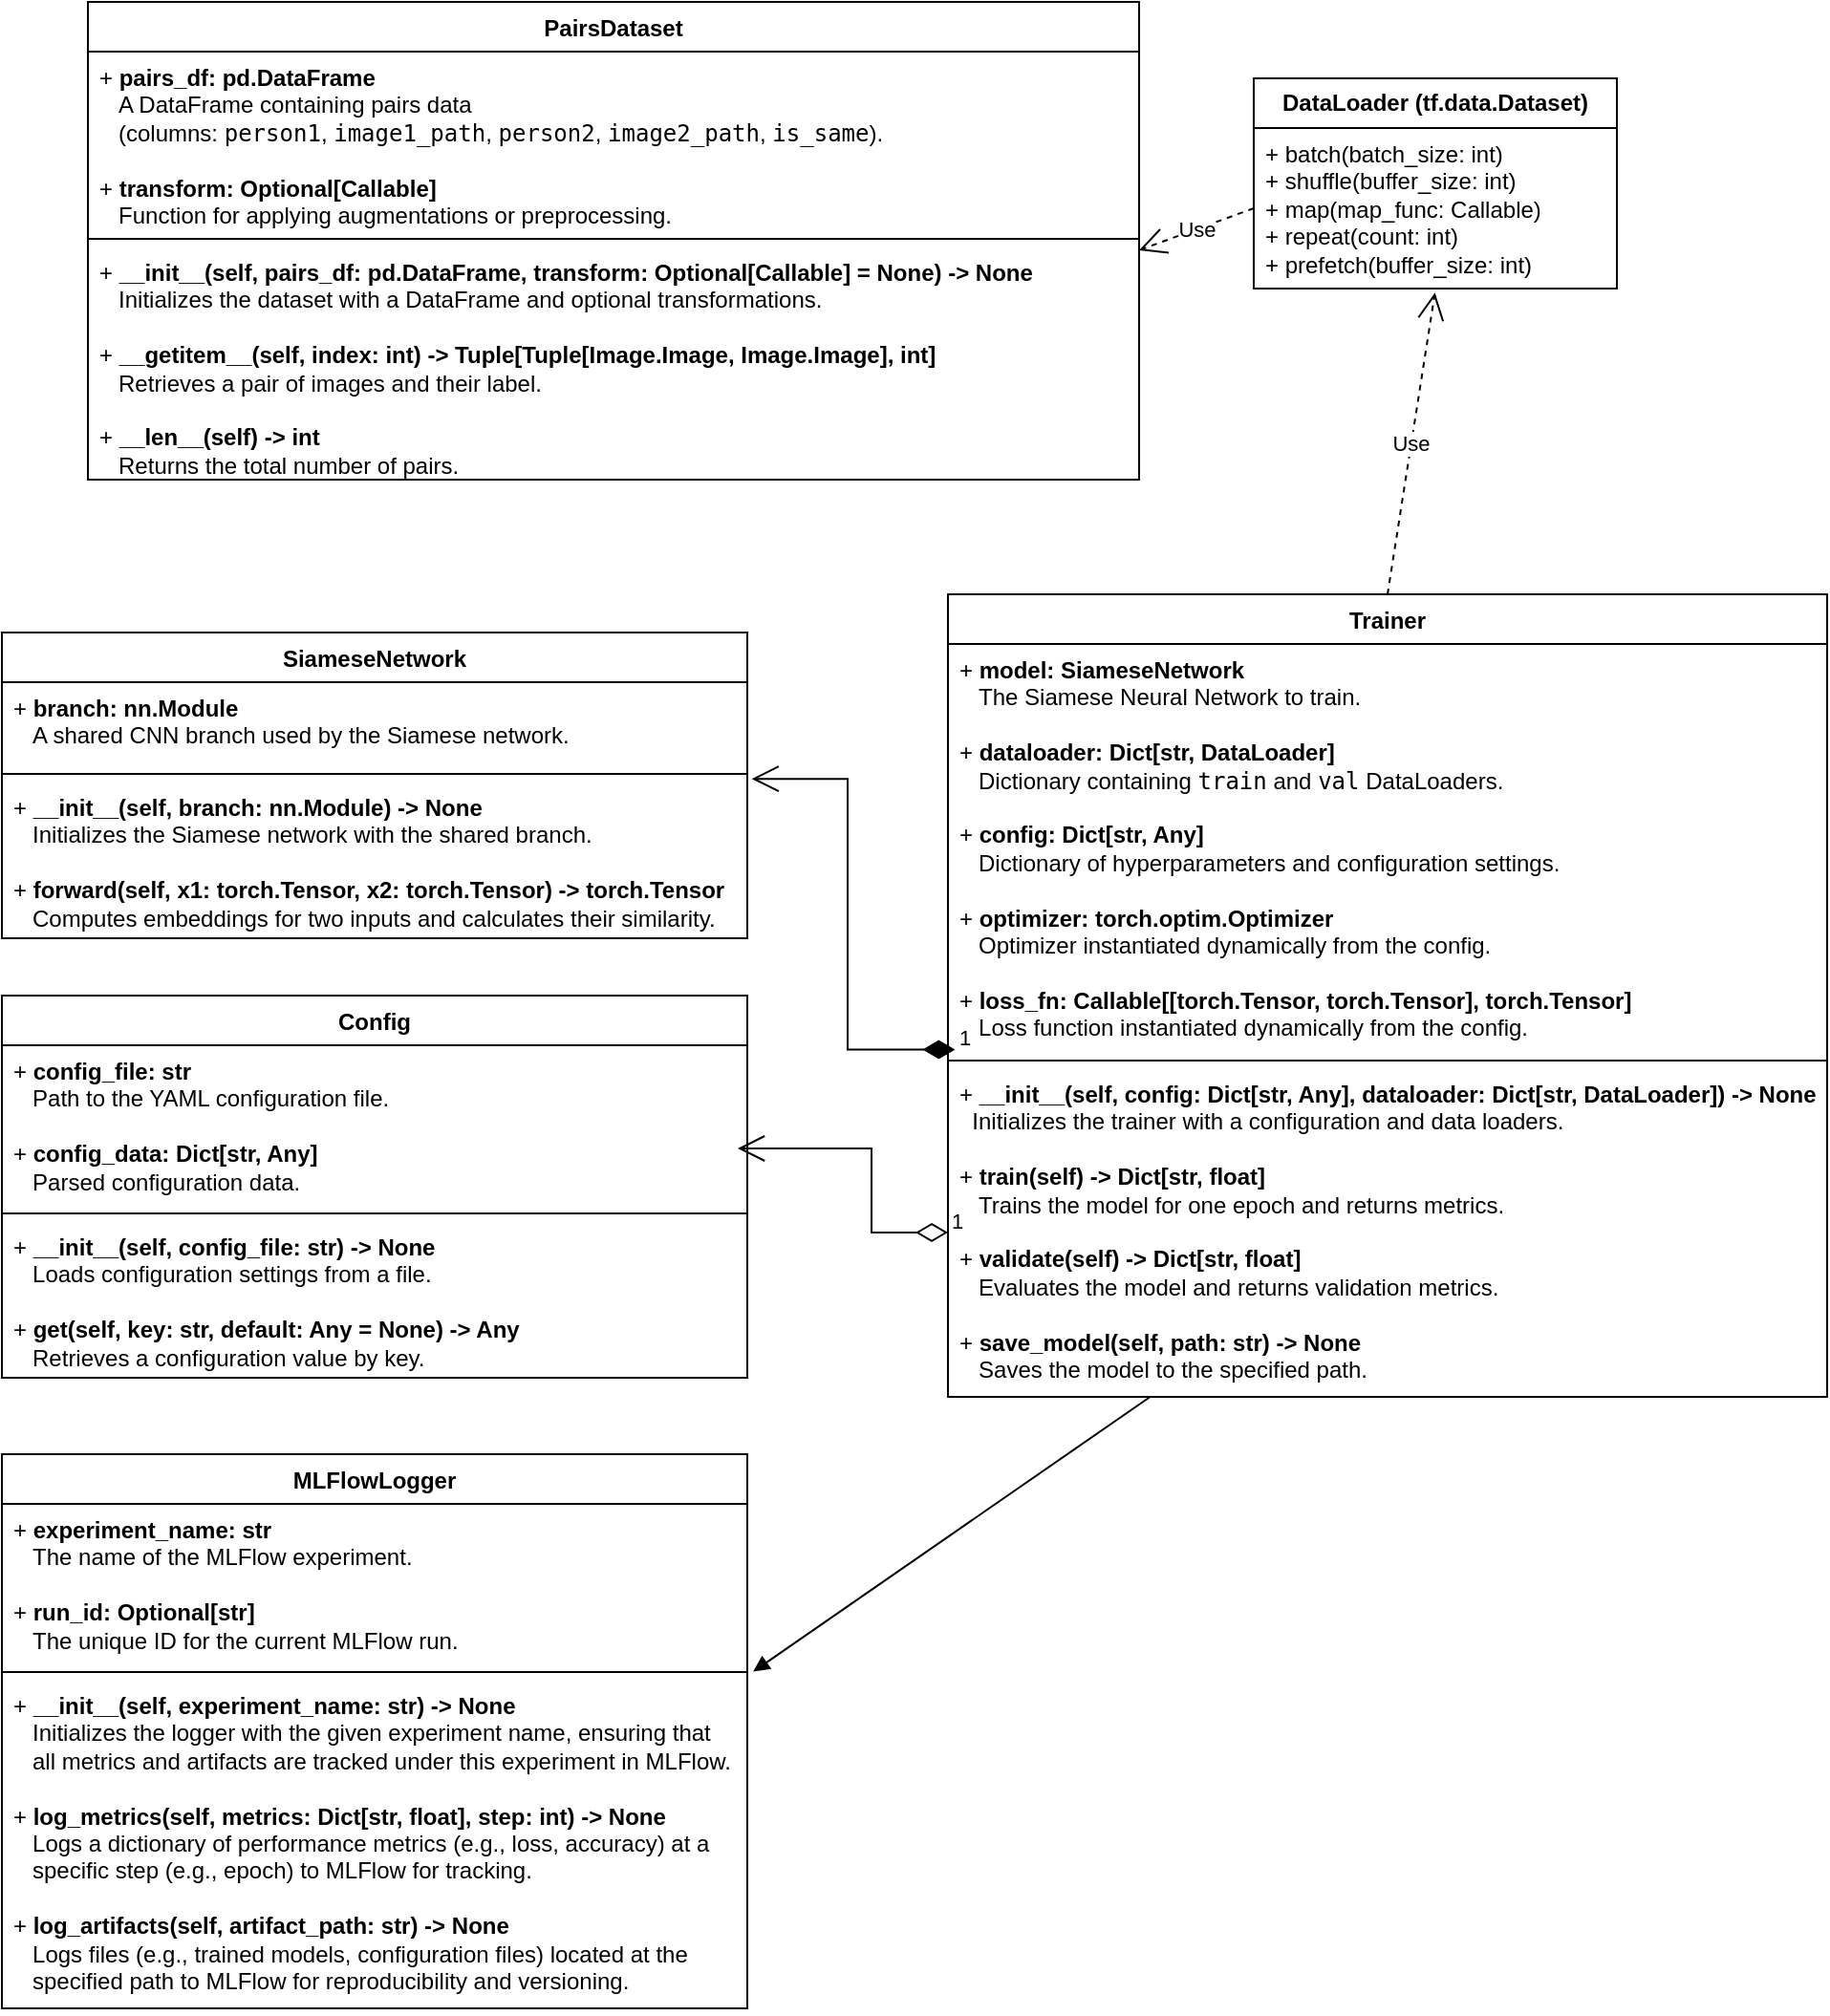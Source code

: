 <mxfile version="26.0.4">
  <diagram name="Page-1" id="3_LLqjhlE0GPnSKqpK7A">
    <mxGraphModel dx="1036" dy="614" grid="1" gridSize="10" guides="1" tooltips="1" connect="1" arrows="1" fold="1" page="1" pageScale="1" pageWidth="850" pageHeight="1100" math="0" shadow="0">
      <root>
        <mxCell id="0" />
        <mxCell id="1" parent="0" />
        <mxCell id="vbSIV7VOyA1oXSuA4t7l-36" value="" style="edgeStyle=orthogonalEdgeStyle;rounded=0;orthogonalLoop=1;jettySize=auto;html=1;strokeColor=none;" edge="1" parent="1" source="vbSIV7VOyA1oXSuA4t7l-3" target="vbSIV7VOyA1oXSuA4t7l-34">
          <mxGeometry relative="1" as="geometry" />
        </mxCell>
        <mxCell id="vbSIV7VOyA1oXSuA4t7l-3" value="PairsDataset" style="swimlane;fontStyle=1;align=center;verticalAlign=top;childLayout=stackLayout;horizontal=1;startSize=26;horizontalStack=0;resizeParent=1;resizeParentMax=0;resizeLast=0;collapsible=1;marginBottom=0;whiteSpace=wrap;html=1;" vertex="1" parent="1">
          <mxGeometry x="80" y="30" width="550" height="250" as="geometry" />
        </mxCell>
        <mxCell id="vbSIV7VOyA1oXSuA4t7l-4" value="+ &lt;b&gt;pairs_df: pd.DataFrame&lt;/b&gt;&lt;br&gt;&amp;nbsp; &amp;nbsp;A DataFrame containing pairs data&amp;nbsp;&lt;div&gt;&amp;nbsp; &amp;nbsp;(columns: &lt;code&gt;person1&lt;/code&gt;, &lt;code&gt;image1_path&lt;/code&gt;, &lt;code&gt;person2&lt;/code&gt;, &lt;code&gt;image2_path&lt;/code&gt;, &lt;code&gt;is_same&lt;/code&gt;).&lt;div&gt;&lt;br&gt;&lt;/div&gt;&lt;div&gt;+&amp;nbsp;&lt;b&gt;transform: Optional[Callable]&lt;/b&gt;&lt;/div&gt;&lt;div&gt;&lt;b&gt;&amp;nbsp; &amp;nbsp;&lt;/b&gt;&lt;span style=&quot;background-color: transparent; color: light-dark(rgb(0, 0, 0), rgb(255, 255, 255));&quot;&gt;Function for applying augmentations or preprocessing.&lt;/span&gt;&lt;/div&gt;&lt;/div&gt;" style="text;strokeColor=none;fillColor=none;align=left;verticalAlign=top;spacingLeft=4;spacingRight=4;overflow=hidden;rotatable=0;points=[[0,0.5],[1,0.5]];portConstraint=eastwest;whiteSpace=wrap;html=1;" vertex="1" parent="vbSIV7VOyA1oXSuA4t7l-3">
          <mxGeometry y="26" width="550" height="94" as="geometry" />
        </mxCell>
        <mxCell id="vbSIV7VOyA1oXSuA4t7l-5" value="" style="line;strokeWidth=1;fillColor=none;align=left;verticalAlign=middle;spacingTop=-1;spacingLeft=3;spacingRight=3;rotatable=0;labelPosition=right;points=[];portConstraint=eastwest;strokeColor=inherit;" vertex="1" parent="vbSIV7VOyA1oXSuA4t7l-3">
          <mxGeometry y="120" width="550" height="8" as="geometry" />
        </mxCell>
        <mxCell id="vbSIV7VOyA1oXSuA4t7l-6" value="+ &lt;b&gt;__init__(self, pairs_df: pd.DataFrame, transform: Optional[Callable] = None) -&amp;gt; None&lt;/b&gt;&lt;div&gt;&amp;nbsp; &amp;nbsp;&lt;span style=&quot;background-color: transparent; color: light-dark(rgb(0, 0, 0), rgb(255, 255, 255));&quot;&gt;Initializes the dataset with a DataFrame and optional transformations.&lt;/span&gt;&lt;/div&gt;&lt;div&gt;&lt;span style=&quot;background-color: transparent; color: light-dark(rgb(0, 0, 0), rgb(255, 255, 255));&quot;&gt;&lt;br&gt;&lt;/span&gt;&lt;/div&gt;&lt;div&gt;&lt;span style=&quot;background-color: transparent; color: light-dark(rgb(0, 0, 0), rgb(255, 255, 255));&quot;&gt;+&amp;nbsp;&lt;/span&gt;&lt;span style=&quot;background-color: transparent; color: light-dark(rgb(0, 0, 0), rgb(255, 255, 255));&quot;&gt;&lt;b&gt;__getitem__(self, index: int) -&amp;gt; Tuple[Tuple[Image.Image, Image.Image], int]&lt;/b&gt;&lt;/span&gt;&lt;/div&gt;&lt;div&gt;&lt;span style=&quot;background-color: transparent; color: light-dark(rgb(0, 0, 0), rgb(255, 255, 255));&quot;&gt;&lt;b&gt;&amp;nbsp; &amp;nbsp;&lt;/b&gt;&lt;/span&gt;&lt;span style=&quot;background-color: transparent; color: light-dark(rgb(0, 0, 0), rgb(255, 255, 255));&quot;&gt;Retrieves a pair of images and their label.&lt;/span&gt;&lt;/div&gt;&lt;div&gt;&lt;span style=&quot;background-color: transparent; color: light-dark(rgb(0, 0, 0), rgb(255, 255, 255));&quot;&gt;&lt;br&gt;&lt;/span&gt;&lt;/div&gt;&lt;div&gt;&lt;span style=&quot;background-color: transparent; color: light-dark(rgb(0, 0, 0), rgb(255, 255, 255));&quot;&gt;+&amp;nbsp;&lt;/span&gt;&lt;span style=&quot;background-color: transparent; color: light-dark(rgb(0, 0, 0), rgb(255, 255, 255));&quot;&gt;&lt;b&gt;__len__(self) -&amp;gt; int&lt;/b&gt;&lt;/span&gt;&lt;/div&gt;&lt;div&gt;&lt;span style=&quot;background-color: transparent; color: light-dark(rgb(0, 0, 0), rgb(255, 255, 255));&quot;&gt;&lt;b&gt;&amp;nbsp; &amp;nbsp;&lt;/b&gt;&lt;/span&gt;&lt;span style=&quot;background-color: transparent; color: light-dark(rgb(0, 0, 0), rgb(255, 255, 255));&quot;&gt;Returns the total number of pairs.&lt;/span&gt;&lt;/div&gt;" style="text;strokeColor=none;fillColor=none;align=left;verticalAlign=top;spacingLeft=4;spacingRight=4;overflow=hidden;rotatable=0;points=[[0,0.5],[1,0.5]];portConstraint=eastwest;whiteSpace=wrap;html=1;" vertex="1" parent="vbSIV7VOyA1oXSuA4t7l-3">
          <mxGeometry y="128" width="550" height="122" as="geometry" />
        </mxCell>
        <mxCell id="vbSIV7VOyA1oXSuA4t7l-16" value="SiameseNetwork" style="swimlane;fontStyle=1;align=center;verticalAlign=top;childLayout=stackLayout;horizontal=1;startSize=26;horizontalStack=0;resizeParent=1;resizeParentMax=0;resizeLast=0;collapsible=1;marginBottom=0;whiteSpace=wrap;html=1;" vertex="1" parent="1">
          <mxGeometry x="35" y="360" width="390" height="160" as="geometry" />
        </mxCell>
        <mxCell id="vbSIV7VOyA1oXSuA4t7l-17" value="+ &lt;b&gt;branch: nn.Module&lt;/b&gt;&lt;div&gt;&lt;b&gt;&amp;nbsp; &amp;nbsp;&lt;/b&gt;&lt;span style=&quot;background-color: transparent; color: light-dark(rgb(0, 0, 0), rgb(255, 255, 255));&quot;&gt;A shared CNN branch used by the Siamese network.&lt;/span&gt;&lt;/div&gt;" style="text;strokeColor=none;fillColor=none;align=left;verticalAlign=top;spacingLeft=4;spacingRight=4;overflow=hidden;rotatable=0;points=[[0,0.5],[1,0.5]];portConstraint=eastwest;whiteSpace=wrap;html=1;" vertex="1" parent="vbSIV7VOyA1oXSuA4t7l-16">
          <mxGeometry y="26" width="390" height="44" as="geometry" />
        </mxCell>
        <mxCell id="vbSIV7VOyA1oXSuA4t7l-18" value="" style="line;strokeWidth=1;fillColor=none;align=left;verticalAlign=middle;spacingTop=-1;spacingLeft=3;spacingRight=3;rotatable=0;labelPosition=right;points=[];portConstraint=eastwest;strokeColor=inherit;" vertex="1" parent="vbSIV7VOyA1oXSuA4t7l-16">
          <mxGeometry y="70" width="390" height="8" as="geometry" />
        </mxCell>
        <mxCell id="vbSIV7VOyA1oXSuA4t7l-19" value="+&amp;nbsp;&lt;b&gt;__init__(self, branch: nn.Module) -&amp;gt; None&lt;br&gt;&amp;nbsp; &amp;nbsp;&lt;/b&gt;Initializes the Siamese network with the shared branch.&lt;div&gt;&lt;br&gt;&lt;/div&gt;&lt;div&gt;+&amp;nbsp;&lt;b&gt;forward(self, x1: torch.Tensor, x2: torch.Tensor) -&amp;gt; torch.Tensor&lt;/b&gt;&lt;/div&gt;&lt;div&gt;&lt;b&gt;&amp;nbsp; &amp;nbsp;&lt;/b&gt;&lt;span style=&quot;background-color: transparent; color: light-dark(rgb(0, 0, 0), rgb(255, 255, 255));&quot;&gt;Computes embeddings for two inputs and calculates their similarity.&lt;/span&gt;&lt;/div&gt;" style="text;strokeColor=none;fillColor=none;align=left;verticalAlign=top;spacingLeft=4;spacingRight=4;overflow=hidden;rotatable=0;points=[[0,0.5],[1,0.5]];portConstraint=eastwest;whiteSpace=wrap;html=1;" vertex="1" parent="vbSIV7VOyA1oXSuA4t7l-16">
          <mxGeometry y="78" width="390" height="82" as="geometry" />
        </mxCell>
        <mxCell id="vbSIV7VOyA1oXSuA4t7l-20" value="Trainer" style="swimlane;fontStyle=1;align=center;verticalAlign=top;childLayout=stackLayout;horizontal=1;startSize=26;horizontalStack=0;resizeParent=1;resizeParentMax=0;resizeLast=0;collapsible=1;marginBottom=0;whiteSpace=wrap;html=1;" vertex="1" parent="1">
          <mxGeometry x="530" y="340" width="460" height="420" as="geometry" />
        </mxCell>
        <mxCell id="vbSIV7VOyA1oXSuA4t7l-21" value="+&amp;nbsp;&lt;b&gt;model: SiameseNetwork&lt;/b&gt;&lt;div&gt;&lt;b&gt;&amp;nbsp; &amp;nbsp;&lt;/b&gt;&lt;span style=&quot;background-color: transparent; color: light-dark(rgb(0, 0, 0), rgb(255, 255, 255));&quot;&gt;The Siamese Neural Network to train.&lt;/span&gt;&lt;/div&gt;&lt;div&gt;&lt;span style=&quot;background-color: transparent; color: light-dark(rgb(0, 0, 0), rgb(255, 255, 255));&quot;&gt;&lt;br&gt;&lt;/span&gt;&lt;/div&gt;&lt;div&gt;&lt;span style=&quot;background-color: transparent; color: light-dark(rgb(0, 0, 0), rgb(255, 255, 255));&quot;&gt;+&amp;nbsp;&lt;/span&gt;&lt;span style=&quot;background-color: transparent; color: light-dark(rgb(0, 0, 0), rgb(255, 255, 255));&quot;&gt;&lt;b&gt;dataloader: Dict[str, DataLoader]&lt;/b&gt;&lt;/span&gt;&lt;/div&gt;&lt;div&gt;&lt;span style=&quot;background-color: transparent; color: light-dark(rgb(0, 0, 0), rgb(255, 255, 255));&quot;&gt;&lt;b&gt;&amp;nbsp; &amp;nbsp;&lt;/b&gt;&lt;/span&gt;&lt;span style=&quot;background-color: transparent; color: light-dark(rgb(0, 0, 0), rgb(255, 255, 255));&quot;&gt;Dictionary containing &lt;/span&gt;&lt;code style=&quot;background-color: transparent; color: light-dark(rgb(0, 0, 0), rgb(255, 255, 255));&quot;&gt;train&lt;/code&gt;&lt;span style=&quot;background-color: transparent; color: light-dark(rgb(0, 0, 0), rgb(255, 255, 255));&quot;&gt; and &lt;/span&gt;&lt;code style=&quot;background-color: transparent; color: light-dark(rgb(0, 0, 0), rgb(255, 255, 255));&quot;&gt;val&lt;/code&gt;&lt;span style=&quot;background-color: transparent; color: light-dark(rgb(0, 0, 0), rgb(255, 255, 255));&quot;&gt; DataLoaders.&lt;/span&gt;&lt;/div&gt;&lt;div&gt;&lt;span style=&quot;background-color: transparent; color: light-dark(rgb(0, 0, 0), rgb(255, 255, 255));&quot;&gt;&lt;br&gt;&lt;/span&gt;&lt;/div&gt;&lt;div&gt;&lt;span style=&quot;background-color: transparent; color: light-dark(rgb(0, 0, 0), rgb(255, 255, 255));&quot;&gt;+&amp;nbsp;&lt;/span&gt;&lt;span style=&quot;background-color: transparent; color: light-dark(rgb(0, 0, 0), rgb(255, 255, 255));&quot;&gt;&lt;b&gt;config: Dict[str, Any]&lt;/b&gt;&lt;/span&gt;&lt;/div&gt;&lt;div&gt;&lt;span style=&quot;background-color: transparent; color: light-dark(rgb(0, 0, 0), rgb(255, 255, 255));&quot;&gt;&lt;b&gt;&amp;nbsp; &amp;nbsp;&lt;/b&gt;&lt;/span&gt;&lt;span style=&quot;background-color: transparent; color: light-dark(rgb(0, 0, 0), rgb(255, 255, 255));&quot;&gt;Dictionary of hyperparameters and configuration settings.&lt;/span&gt;&lt;/div&gt;&lt;div&gt;&lt;span style=&quot;background-color: transparent; color: light-dark(rgb(0, 0, 0), rgb(255, 255, 255));&quot;&gt;&lt;br&gt;&lt;/span&gt;&lt;/div&gt;&lt;div&gt;&lt;span style=&quot;background-color: transparent; color: light-dark(rgb(0, 0, 0), rgb(255, 255, 255));&quot;&gt;+&amp;nbsp;&lt;/span&gt;&lt;span style=&quot;background-color: transparent; color: light-dark(rgb(0, 0, 0), rgb(255, 255, 255));&quot;&gt;&lt;b&gt;optimizer: torch.optim.Optimizer&lt;/b&gt;&lt;/span&gt;&lt;/div&gt;&lt;div&gt;&lt;span style=&quot;background-color: transparent; color: light-dark(rgb(0, 0, 0), rgb(255, 255, 255));&quot;&gt;&lt;b&gt;&amp;nbsp; &amp;nbsp;&lt;/b&gt;&lt;/span&gt;&lt;span style=&quot;background-color: transparent; color: light-dark(rgb(0, 0, 0), rgb(255, 255, 255));&quot;&gt;Optimizer instantiated dynamically from the config.&lt;/span&gt;&lt;/div&gt;&lt;div&gt;&lt;span style=&quot;background-color: transparent; color: light-dark(rgb(0, 0, 0), rgb(255, 255, 255));&quot;&gt;&lt;br&gt;&lt;/span&gt;&lt;/div&gt;&lt;div&gt;&lt;span style=&quot;background-color: transparent; color: light-dark(rgb(0, 0, 0), rgb(255, 255, 255));&quot;&gt;+&amp;nbsp;&lt;/span&gt;&lt;span style=&quot;background-color: transparent; color: light-dark(rgb(0, 0, 0), rgb(255, 255, 255));&quot;&gt;&lt;b&gt;loss_fn: Callable[[torch.Tensor, torch.Tensor], torch.Tensor]&lt;/b&gt;&lt;/span&gt;&lt;/div&gt;&lt;div&gt;&lt;span style=&quot;background-color: transparent; color: light-dark(rgb(0, 0, 0), rgb(255, 255, 255));&quot;&gt;&lt;b&gt;&amp;nbsp; &amp;nbsp;&lt;/b&gt;&lt;/span&gt;&lt;span style=&quot;background-color: transparent; color: light-dark(rgb(0, 0, 0), rgb(255, 255, 255));&quot;&gt;Loss function instantiated dynamically from the config.&lt;/span&gt;&lt;/div&gt;" style="text;strokeColor=none;fillColor=none;align=left;verticalAlign=top;spacingLeft=4;spacingRight=4;overflow=hidden;rotatable=0;points=[[0,0.5],[1,0.5]];portConstraint=eastwest;whiteSpace=wrap;html=1;" vertex="1" parent="vbSIV7VOyA1oXSuA4t7l-20">
          <mxGeometry y="26" width="460" height="214" as="geometry" />
        </mxCell>
        <mxCell id="vbSIV7VOyA1oXSuA4t7l-22" value="" style="line;strokeWidth=1;fillColor=none;align=left;verticalAlign=middle;spacingTop=-1;spacingLeft=3;spacingRight=3;rotatable=0;labelPosition=right;points=[];portConstraint=eastwest;strokeColor=inherit;" vertex="1" parent="vbSIV7VOyA1oXSuA4t7l-20">
          <mxGeometry y="240" width="460" height="8" as="geometry" />
        </mxCell>
        <mxCell id="vbSIV7VOyA1oXSuA4t7l-23" value="+&amp;nbsp;&lt;b&gt;__init__(self, config: Dict[str, Any], dataloader: Dict[str, DataLoader]) -&amp;gt; None&lt;/b&gt;&lt;div&gt;&lt;b&gt;&amp;nbsp;&amp;nbsp;&lt;/b&gt;&lt;span style=&quot;background-color: transparent; color: light-dark(rgb(0, 0, 0), rgb(255, 255, 255));&quot;&gt;Initializes the trainer with a configuration and data loaders.&lt;/span&gt;&lt;/div&gt;&lt;div&gt;&lt;span style=&quot;background-color: transparent; color: light-dark(rgb(0, 0, 0), rgb(255, 255, 255));&quot;&gt;&lt;br&gt;&lt;/span&gt;&lt;/div&gt;&lt;div&gt;&lt;span style=&quot;background-color: transparent; color: light-dark(rgb(0, 0, 0), rgb(255, 255, 255));&quot;&gt;+&amp;nbsp;&lt;/span&gt;&lt;span style=&quot;background-color: transparent; color: light-dark(rgb(0, 0, 0), rgb(255, 255, 255));&quot;&gt;&lt;b&gt;train(self) -&amp;gt; Dict[str, float]&lt;/b&gt;&lt;/span&gt;&lt;/div&gt;&lt;div&gt;&lt;span style=&quot;background-color: transparent; color: light-dark(rgb(0, 0, 0), rgb(255, 255, 255));&quot;&gt;&lt;b&gt;&amp;nbsp; &amp;nbsp;&lt;/b&gt;&lt;/span&gt;&lt;span style=&quot;background-color: transparent; color: light-dark(rgb(0, 0, 0), rgb(255, 255, 255));&quot;&gt;Trains the model for one epoch and returns metrics.&lt;/span&gt;&lt;/div&gt;&lt;div&gt;&lt;span style=&quot;background-color: transparent; color: light-dark(rgb(0, 0, 0), rgb(255, 255, 255));&quot;&gt;&lt;br&gt;&lt;/span&gt;&lt;/div&gt;&lt;div&gt;&lt;span style=&quot;background-color: transparent; color: light-dark(rgb(0, 0, 0), rgb(255, 255, 255));&quot;&gt;+&amp;nbsp;&lt;/span&gt;&lt;span style=&quot;background-color: transparent; color: light-dark(rgb(0, 0, 0), rgb(255, 255, 255));&quot;&gt;&lt;b&gt;validate(self) -&amp;gt; Dict[str, float]&lt;/b&gt;&lt;/span&gt;&lt;/div&gt;&lt;div&gt;&lt;span style=&quot;background-color: transparent; color: light-dark(rgb(0, 0, 0), rgb(255, 255, 255));&quot;&gt;&lt;b&gt;&amp;nbsp; &amp;nbsp;&lt;/b&gt;&lt;/span&gt;&lt;span style=&quot;background-color: transparent; color: light-dark(rgb(0, 0, 0), rgb(255, 255, 255));&quot;&gt;Evaluates the model and returns validation metrics.&lt;/span&gt;&lt;/div&gt;&lt;div&gt;&lt;span style=&quot;background-color: transparent; color: light-dark(rgb(0, 0, 0), rgb(255, 255, 255));&quot;&gt;&lt;br&gt;&lt;/span&gt;&lt;/div&gt;&lt;div&gt;&lt;span style=&quot;background-color: transparent; color: light-dark(rgb(0, 0, 0), rgb(255, 255, 255));&quot;&gt;+ &lt;b&gt;save_model(self, path: str) -&amp;gt; None&lt;br&gt;&amp;nbsp; &amp;nbsp;&lt;/b&gt;&lt;/span&gt;&lt;span style=&quot;background-color: transparent; color: light-dark(rgb(0, 0, 0), rgb(255, 255, 255));&quot;&gt;Saves the model to the specified path.&lt;/span&gt;&lt;/div&gt;&lt;div&gt;&lt;span style=&quot;background-color: transparent; color: light-dark(rgb(0, 0, 0), rgb(255, 255, 255));&quot;&gt;&lt;b&gt;&lt;br&gt;&lt;/b&gt;&lt;/span&gt;&lt;/div&gt;" style="text;strokeColor=none;fillColor=none;align=left;verticalAlign=top;spacingLeft=4;spacingRight=4;overflow=hidden;rotatable=0;points=[[0,0.5],[1,0.5]];portConstraint=eastwest;whiteSpace=wrap;html=1;" vertex="1" parent="vbSIV7VOyA1oXSuA4t7l-20">
          <mxGeometry y="248" width="460" height="172" as="geometry" />
        </mxCell>
        <mxCell id="vbSIV7VOyA1oXSuA4t7l-24" value="Config" style="swimlane;fontStyle=1;align=center;verticalAlign=top;childLayout=stackLayout;horizontal=1;startSize=26;horizontalStack=0;resizeParent=1;resizeParentMax=0;resizeLast=0;collapsible=1;marginBottom=0;whiteSpace=wrap;html=1;" vertex="1" parent="1">
          <mxGeometry x="35" y="550" width="390" height="200" as="geometry" />
        </mxCell>
        <mxCell id="vbSIV7VOyA1oXSuA4t7l-25" value="+&amp;nbsp;&lt;b&gt;config_file: str&lt;/b&gt;&lt;div&gt;&lt;b&gt;&amp;nbsp; &amp;nbsp;&lt;/b&gt;&lt;span style=&quot;background-color: transparent; color: light-dark(rgb(0, 0, 0), rgb(255, 255, 255));&quot;&gt;Path to the YAML configuration file.&lt;/span&gt;&lt;/div&gt;&lt;div&gt;&lt;span style=&quot;background-color: transparent; color: light-dark(rgb(0, 0, 0), rgb(255, 255, 255));&quot;&gt;&lt;br&gt;&lt;/span&gt;&lt;/div&gt;&lt;div&gt;&lt;span style=&quot;background-color: transparent; color: light-dark(rgb(0, 0, 0), rgb(255, 255, 255));&quot;&gt;+&amp;nbsp;&lt;/span&gt;&lt;span style=&quot;background-color: transparent; color: light-dark(rgb(0, 0, 0), rgb(255, 255, 255));&quot;&gt;&lt;b&gt;config_data: Dict[str, Any]&lt;/b&gt;&lt;/span&gt;&lt;/div&gt;&lt;div&gt;&lt;span style=&quot;background-color: transparent; color: light-dark(rgb(0, 0, 0), rgb(255, 255, 255));&quot;&gt;&lt;b&gt;&amp;nbsp; &amp;nbsp;&lt;/b&gt;&lt;/span&gt;&lt;span style=&quot;background-color: transparent; color: light-dark(rgb(0, 0, 0), rgb(255, 255, 255));&quot;&gt;Parsed configuration data.&lt;/span&gt;&lt;/div&gt;" style="text;strokeColor=none;fillColor=none;align=left;verticalAlign=top;spacingLeft=4;spacingRight=4;overflow=hidden;rotatable=0;points=[[0,0.5],[1,0.5]];portConstraint=eastwest;whiteSpace=wrap;html=1;" vertex="1" parent="vbSIV7VOyA1oXSuA4t7l-24">
          <mxGeometry y="26" width="390" height="84" as="geometry" />
        </mxCell>
        <mxCell id="vbSIV7VOyA1oXSuA4t7l-26" value="" style="line;strokeWidth=1;fillColor=none;align=left;verticalAlign=middle;spacingTop=-1;spacingLeft=3;spacingRight=3;rotatable=0;labelPosition=right;points=[];portConstraint=eastwest;strokeColor=inherit;" vertex="1" parent="vbSIV7VOyA1oXSuA4t7l-24">
          <mxGeometry y="110" width="390" height="8" as="geometry" />
        </mxCell>
        <mxCell id="vbSIV7VOyA1oXSuA4t7l-27" value="+&amp;nbsp;&lt;b&gt;__init__(self, config_file: str) -&amp;gt; None&lt;/b&gt;&lt;div&gt;&lt;b&gt;&amp;nbsp; &amp;nbsp;&lt;/b&gt;&lt;span style=&quot;background-color: transparent; color: light-dark(rgb(0, 0, 0), rgb(255, 255, 255));&quot;&gt;Loads configuration settings from a file.&lt;/span&gt;&lt;/div&gt;&lt;div&gt;&lt;span style=&quot;background-color: transparent; color: light-dark(rgb(0, 0, 0), rgb(255, 255, 255));&quot;&gt;&lt;br&gt;&lt;/span&gt;&lt;/div&gt;&lt;div&gt;&lt;span style=&quot;background-color: transparent; color: light-dark(rgb(0, 0, 0), rgb(255, 255, 255));&quot;&gt;+&amp;nbsp;&lt;/span&gt;&lt;span style=&quot;background-color: transparent; color: light-dark(rgb(0, 0, 0), rgb(255, 255, 255));&quot;&gt;&lt;b&gt;get(self, key: str, default: Any = None) -&amp;gt; Any&lt;/b&gt;&lt;/span&gt;&lt;/div&gt;&lt;div&gt;&lt;span style=&quot;background-color: transparent; color: light-dark(rgb(0, 0, 0), rgb(255, 255, 255));&quot;&gt;&lt;b&gt;&amp;nbsp; &amp;nbsp;&lt;/b&gt;&lt;/span&gt;&lt;span style=&quot;background-color: transparent; color: light-dark(rgb(0, 0, 0), rgb(255, 255, 255));&quot;&gt;Retrieves a configuration value by key.&lt;/span&gt;&lt;/div&gt;" style="text;strokeColor=none;fillColor=none;align=left;verticalAlign=top;spacingLeft=4;spacingRight=4;overflow=hidden;rotatable=0;points=[[0,0.5],[1,0.5]];portConstraint=eastwest;whiteSpace=wrap;html=1;" vertex="1" parent="vbSIV7VOyA1oXSuA4t7l-24">
          <mxGeometry y="118" width="390" height="82" as="geometry" />
        </mxCell>
        <mxCell id="vbSIV7VOyA1oXSuA4t7l-28" value="MLFlowLogger" style="swimlane;fontStyle=1;align=center;verticalAlign=top;childLayout=stackLayout;horizontal=1;startSize=26;horizontalStack=0;resizeParent=1;resizeParentMax=0;resizeLast=0;collapsible=1;marginBottom=0;whiteSpace=wrap;html=1;" vertex="1" parent="1">
          <mxGeometry x="35" y="790" width="390" height="290" as="geometry" />
        </mxCell>
        <mxCell id="vbSIV7VOyA1oXSuA4t7l-29" value="+&amp;nbsp;&lt;b&gt;experiment_name: str&lt;/b&gt;&lt;div&gt;&lt;b&gt;&amp;nbsp; &amp;nbsp;&lt;/b&gt;&lt;span style=&quot;background-color: transparent; color: light-dark(rgb(0, 0, 0), rgb(255, 255, 255));&quot;&gt;The name of the MLFlow experiment.&lt;/span&gt;&lt;/div&gt;&lt;div&gt;&lt;span style=&quot;background-color: transparent; color: light-dark(rgb(0, 0, 0), rgb(255, 255, 255));&quot;&gt;&lt;br&gt;&lt;/span&gt;&lt;/div&gt;&lt;div&gt;&lt;span style=&quot;background-color: transparent; color: light-dark(rgb(0, 0, 0), rgb(255, 255, 255));&quot;&gt;+&amp;nbsp;&lt;/span&gt;&lt;span style=&quot;background-color: transparent; color: light-dark(rgb(0, 0, 0), rgb(255, 255, 255));&quot;&gt;&lt;b&gt;run_id: Optional[str]&lt;/b&gt;&lt;/span&gt;&lt;/div&gt;&lt;div&gt;&lt;span style=&quot;background-color: transparent; color: light-dark(rgb(0, 0, 0), rgb(255, 255, 255));&quot;&gt;&lt;b&gt;&amp;nbsp; &amp;nbsp;&lt;/b&gt;&lt;/span&gt;&lt;span style=&quot;background-color: transparent; color: light-dark(rgb(0, 0, 0), rgb(255, 255, 255));&quot;&gt;The unique ID for the current MLFlow run.&lt;/span&gt;&lt;/div&gt;" style="text;strokeColor=none;fillColor=none;align=left;verticalAlign=top;spacingLeft=4;spacingRight=4;overflow=hidden;rotatable=0;points=[[0,0.5],[1,0.5]];portConstraint=eastwest;whiteSpace=wrap;html=1;" vertex="1" parent="vbSIV7VOyA1oXSuA4t7l-28">
          <mxGeometry y="26" width="390" height="84" as="geometry" />
        </mxCell>
        <mxCell id="vbSIV7VOyA1oXSuA4t7l-30" value="" style="line;strokeWidth=1;fillColor=none;align=left;verticalAlign=middle;spacingTop=-1;spacingLeft=3;spacingRight=3;rotatable=0;labelPosition=right;points=[];portConstraint=eastwest;strokeColor=inherit;" vertex="1" parent="vbSIV7VOyA1oXSuA4t7l-28">
          <mxGeometry y="110" width="390" height="8" as="geometry" />
        </mxCell>
        <mxCell id="vbSIV7VOyA1oXSuA4t7l-31" value="+&amp;nbsp;&lt;b&gt;__init__(self, experiment_name: str) -&amp;gt; None&lt;/b&gt;&lt;div&gt;&lt;b&gt;&amp;nbsp; &amp;nbsp;&lt;/b&gt;Initializes the logger with the given experiment name, ensuring that&lt;/div&gt;&lt;div&gt;&amp;nbsp; &amp;nbsp;all metrics and artifacts are tracked under this experiment in MLFlow.&lt;b&gt;&lt;br&gt;&lt;/b&gt;&lt;div&gt;&lt;b&gt;&lt;br&gt;&lt;/b&gt;&lt;/div&gt;&lt;div&gt;+&amp;nbsp;&lt;b&gt;log_metrics(self, metrics: Dict[str, float], step: int) -&amp;gt; None&lt;/b&gt;&lt;/div&gt;&lt;div&gt;&lt;b&gt;&amp;nbsp; &amp;nbsp;&lt;/b&gt;&lt;span style=&quot;background-color: transparent; color: light-dark(rgb(0, 0, 0), rgb(255, 255, 255));&quot;&gt;Logs a dictionary of performance metrics (e.g., loss, accuracy) at a&lt;/span&gt;&lt;/div&gt;&lt;div&gt;&lt;span style=&quot;background-color: transparent; color: light-dark(rgb(0, 0, 0), rgb(255, 255, 255));&quot;&gt;&amp;nbsp; &amp;nbsp;specific step (e.g., epoch) to MLFlow for tracking.&lt;/span&gt;&lt;/div&gt;&lt;div&gt;&lt;b&gt;&lt;br&gt;&lt;/b&gt;&lt;/div&gt;&lt;div&gt;+&amp;nbsp;&lt;b&gt;log_artifacts(self, artifact_path: str) -&amp;gt; None&lt;/b&gt;&lt;/div&gt;&lt;/div&gt;&lt;div&gt;&lt;b&gt;&amp;nbsp; &amp;nbsp;&lt;/b&gt;&lt;span style=&quot;background-color: transparent; color: light-dark(rgb(0, 0, 0), rgb(255, 255, 255));&quot;&gt;Logs files (e.g., trained models, configuration files) located at the&lt;/span&gt;&lt;/div&gt;&lt;div&gt;&lt;span style=&quot;background-color: transparent; color: light-dark(rgb(0, 0, 0), rgb(255, 255, 255));&quot;&gt;&amp;nbsp; &amp;nbsp;specified path to MLFlow for reproducibility and versioning.&lt;/span&gt;&lt;/div&gt;" style="text;strokeColor=none;fillColor=none;align=left;verticalAlign=top;spacingLeft=4;spacingRight=4;overflow=hidden;rotatable=0;points=[[0,0.5],[1,0.5]];portConstraint=eastwest;whiteSpace=wrap;html=1;" vertex="1" parent="vbSIV7VOyA1oXSuA4t7l-28">
          <mxGeometry y="118" width="390" height="172" as="geometry" />
        </mxCell>
        <mxCell id="vbSIV7VOyA1oXSuA4t7l-32" value="&lt;b&gt;DataLoader (tf.data.Dataset)&lt;/b&gt;" style="swimlane;fontStyle=0;childLayout=stackLayout;horizontal=1;startSize=26;fillColor=none;horizontalStack=0;resizeParent=1;resizeParentMax=0;resizeLast=0;collapsible=1;marginBottom=0;whiteSpace=wrap;html=1;" vertex="1" parent="1">
          <mxGeometry x="690" y="70" width="190" height="110" as="geometry" />
        </mxCell>
        <mxCell id="vbSIV7VOyA1oXSuA4t7l-34" value="+ batch(batch_size: int)&lt;div&gt;&lt;div&gt;+&amp;nbsp;shuffle(buffer_size: int)&lt;/div&gt;&lt;div&gt;+&amp;nbsp;map(map_func: Callable)&lt;br&gt;+&amp;nbsp;repeat(count: int)&lt;br&gt;+&amp;nbsp;prefetch(buffer_size: int)&lt;/div&gt;&lt;/div&gt;" style="text;strokeColor=none;fillColor=none;align=left;verticalAlign=top;spacingLeft=4;spacingRight=4;overflow=hidden;rotatable=0;points=[[0,0.5],[1,0.5]];portConstraint=eastwest;whiteSpace=wrap;html=1;" vertex="1" parent="vbSIV7VOyA1oXSuA4t7l-32">
          <mxGeometry y="26" width="190" height="84" as="geometry" />
        </mxCell>
        <mxCell id="vbSIV7VOyA1oXSuA4t7l-38" value="Use" style="endArrow=open;endSize=12;dashed=1;html=1;rounded=0;entryX=1;entryY=0.016;entryDx=0;entryDy=0;entryPerimeter=0;exitX=0;exitY=0.5;exitDx=0;exitDy=0;" edge="1" parent="1" source="vbSIV7VOyA1oXSuA4t7l-34" target="vbSIV7VOyA1oXSuA4t7l-6">
          <mxGeometry width="160" relative="1" as="geometry">
            <mxPoint x="640" y="210" as="sourcePoint" />
            <mxPoint x="800" y="210" as="targetPoint" />
          </mxGeometry>
        </mxCell>
        <mxCell id="vbSIV7VOyA1oXSuA4t7l-40" value="Use" style="endArrow=open;endSize=12;dashed=1;html=1;rounded=0;exitX=0.5;exitY=0;exitDx=0;exitDy=0;entryX=0.499;entryY=1.026;entryDx=0;entryDy=0;entryPerimeter=0;" edge="1" parent="1" source="vbSIV7VOyA1oXSuA4t7l-20" target="vbSIV7VOyA1oXSuA4t7l-34">
          <mxGeometry width="160" relative="1" as="geometry">
            <mxPoint x="720" y="280" as="sourcePoint" />
            <mxPoint x="880" y="280" as="targetPoint" />
          </mxGeometry>
        </mxCell>
        <mxCell id="vbSIV7VOyA1oXSuA4t7l-41" value="1" style="endArrow=open;html=1;endSize=12;startArrow=diamondThin;startSize=14;startFill=0;edgeStyle=orthogonalEdgeStyle;align=left;verticalAlign=bottom;rounded=0;exitX=0;exitY=0.5;exitDx=0;exitDy=0;" edge="1" parent="1" source="vbSIV7VOyA1oXSuA4t7l-23">
          <mxGeometry x="-1" y="3" relative="1" as="geometry">
            <mxPoint x="480" y="820" as="sourcePoint" />
            <mxPoint x="420" y="630" as="targetPoint" />
            <Array as="points">
              <mxPoint x="490" y="674" />
              <mxPoint x="490" y="630" />
              <mxPoint x="425" y="630" />
            </Array>
          </mxGeometry>
        </mxCell>
        <mxCell id="vbSIV7VOyA1oXSuA4t7l-42" value="1" style="endArrow=open;html=1;endSize=12;startArrow=diamondThin;startSize=14;startFill=1;edgeStyle=orthogonalEdgeStyle;align=left;verticalAlign=bottom;rounded=0;exitX=0.008;exitY=0.992;exitDx=0;exitDy=0;exitPerimeter=0;entryX=1.006;entryY=-0.017;entryDx=0;entryDy=0;entryPerimeter=0;" edge="1" parent="1" source="vbSIV7VOyA1oXSuA4t7l-21" target="vbSIV7VOyA1oXSuA4t7l-19">
          <mxGeometry x="-1" y="3" relative="1" as="geometry">
            <mxPoint x="500" y="850" as="sourcePoint" />
            <mxPoint x="660" y="850" as="targetPoint" />
          </mxGeometry>
        </mxCell>
        <mxCell id="vbSIV7VOyA1oXSuA4t7l-43" value="" style="html=1;verticalAlign=bottom;endArrow=block;curved=0;rounded=0;entryX=1.008;entryY=1.045;entryDx=0;entryDy=0;entryPerimeter=0;" edge="1" parent="1" source="vbSIV7VOyA1oXSuA4t7l-23" target="vbSIV7VOyA1oXSuA4t7l-29">
          <mxGeometry width="80" relative="1" as="geometry">
            <mxPoint x="480" y="900" as="sourcePoint" />
            <mxPoint x="560" y="900" as="targetPoint" />
          </mxGeometry>
        </mxCell>
      </root>
    </mxGraphModel>
  </diagram>
</mxfile>
